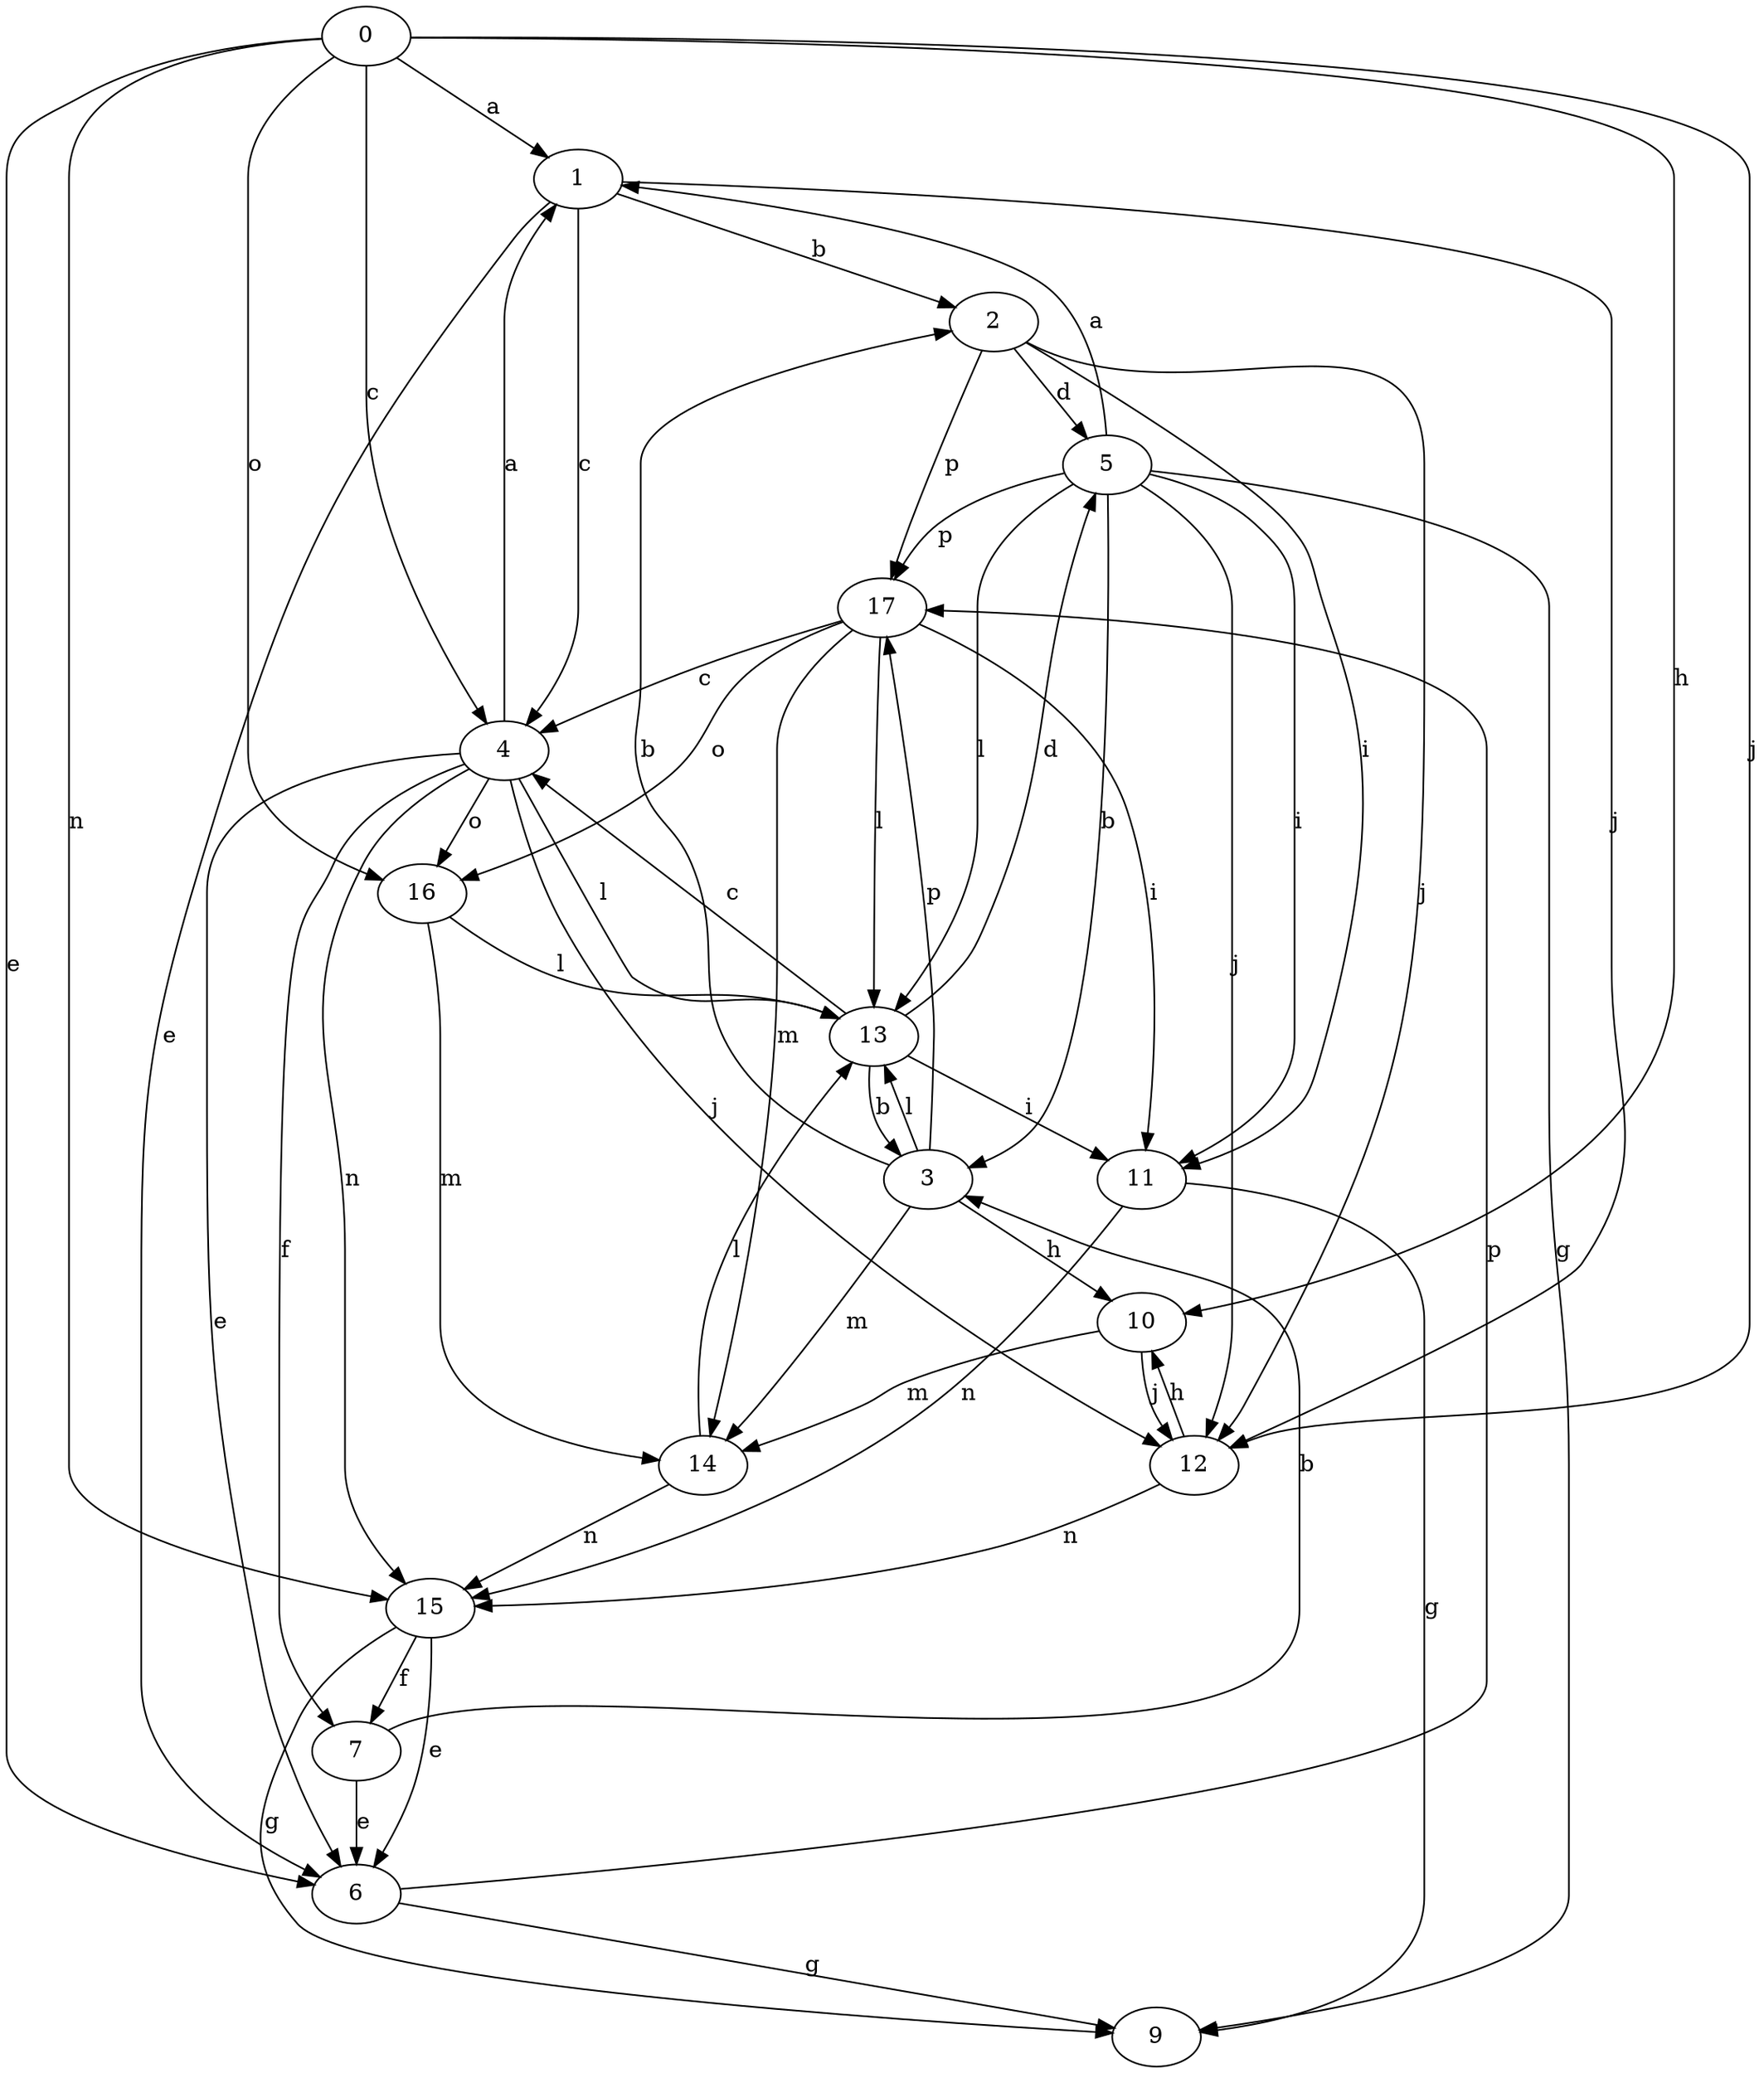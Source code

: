 strict digraph  {
0;
1;
2;
3;
4;
5;
6;
7;
9;
10;
11;
12;
13;
14;
15;
16;
17;
0 -> 1  [label=a];
0 -> 4  [label=c];
0 -> 6  [label=e];
0 -> 10  [label=h];
0 -> 12  [label=j];
0 -> 15  [label=n];
0 -> 16  [label=o];
1 -> 2  [label=b];
1 -> 4  [label=c];
1 -> 6  [label=e];
1 -> 12  [label=j];
2 -> 5  [label=d];
2 -> 11  [label=i];
2 -> 12  [label=j];
2 -> 17  [label=p];
3 -> 2  [label=b];
3 -> 10  [label=h];
3 -> 13  [label=l];
3 -> 14  [label=m];
3 -> 17  [label=p];
4 -> 1  [label=a];
4 -> 6  [label=e];
4 -> 7  [label=f];
4 -> 12  [label=j];
4 -> 13  [label=l];
4 -> 15  [label=n];
4 -> 16  [label=o];
5 -> 1  [label=a];
5 -> 3  [label=b];
5 -> 9  [label=g];
5 -> 11  [label=i];
5 -> 12  [label=j];
5 -> 13  [label=l];
5 -> 17  [label=p];
6 -> 9  [label=g];
6 -> 17  [label=p];
7 -> 3  [label=b];
7 -> 6  [label=e];
10 -> 12  [label=j];
10 -> 14  [label=m];
11 -> 9  [label=g];
11 -> 15  [label=n];
12 -> 10  [label=h];
12 -> 15  [label=n];
13 -> 3  [label=b];
13 -> 4  [label=c];
13 -> 5  [label=d];
13 -> 11  [label=i];
14 -> 13  [label=l];
14 -> 15  [label=n];
15 -> 6  [label=e];
15 -> 7  [label=f];
15 -> 9  [label=g];
16 -> 13  [label=l];
16 -> 14  [label=m];
17 -> 4  [label=c];
17 -> 11  [label=i];
17 -> 13  [label=l];
17 -> 14  [label=m];
17 -> 16  [label=o];
}
